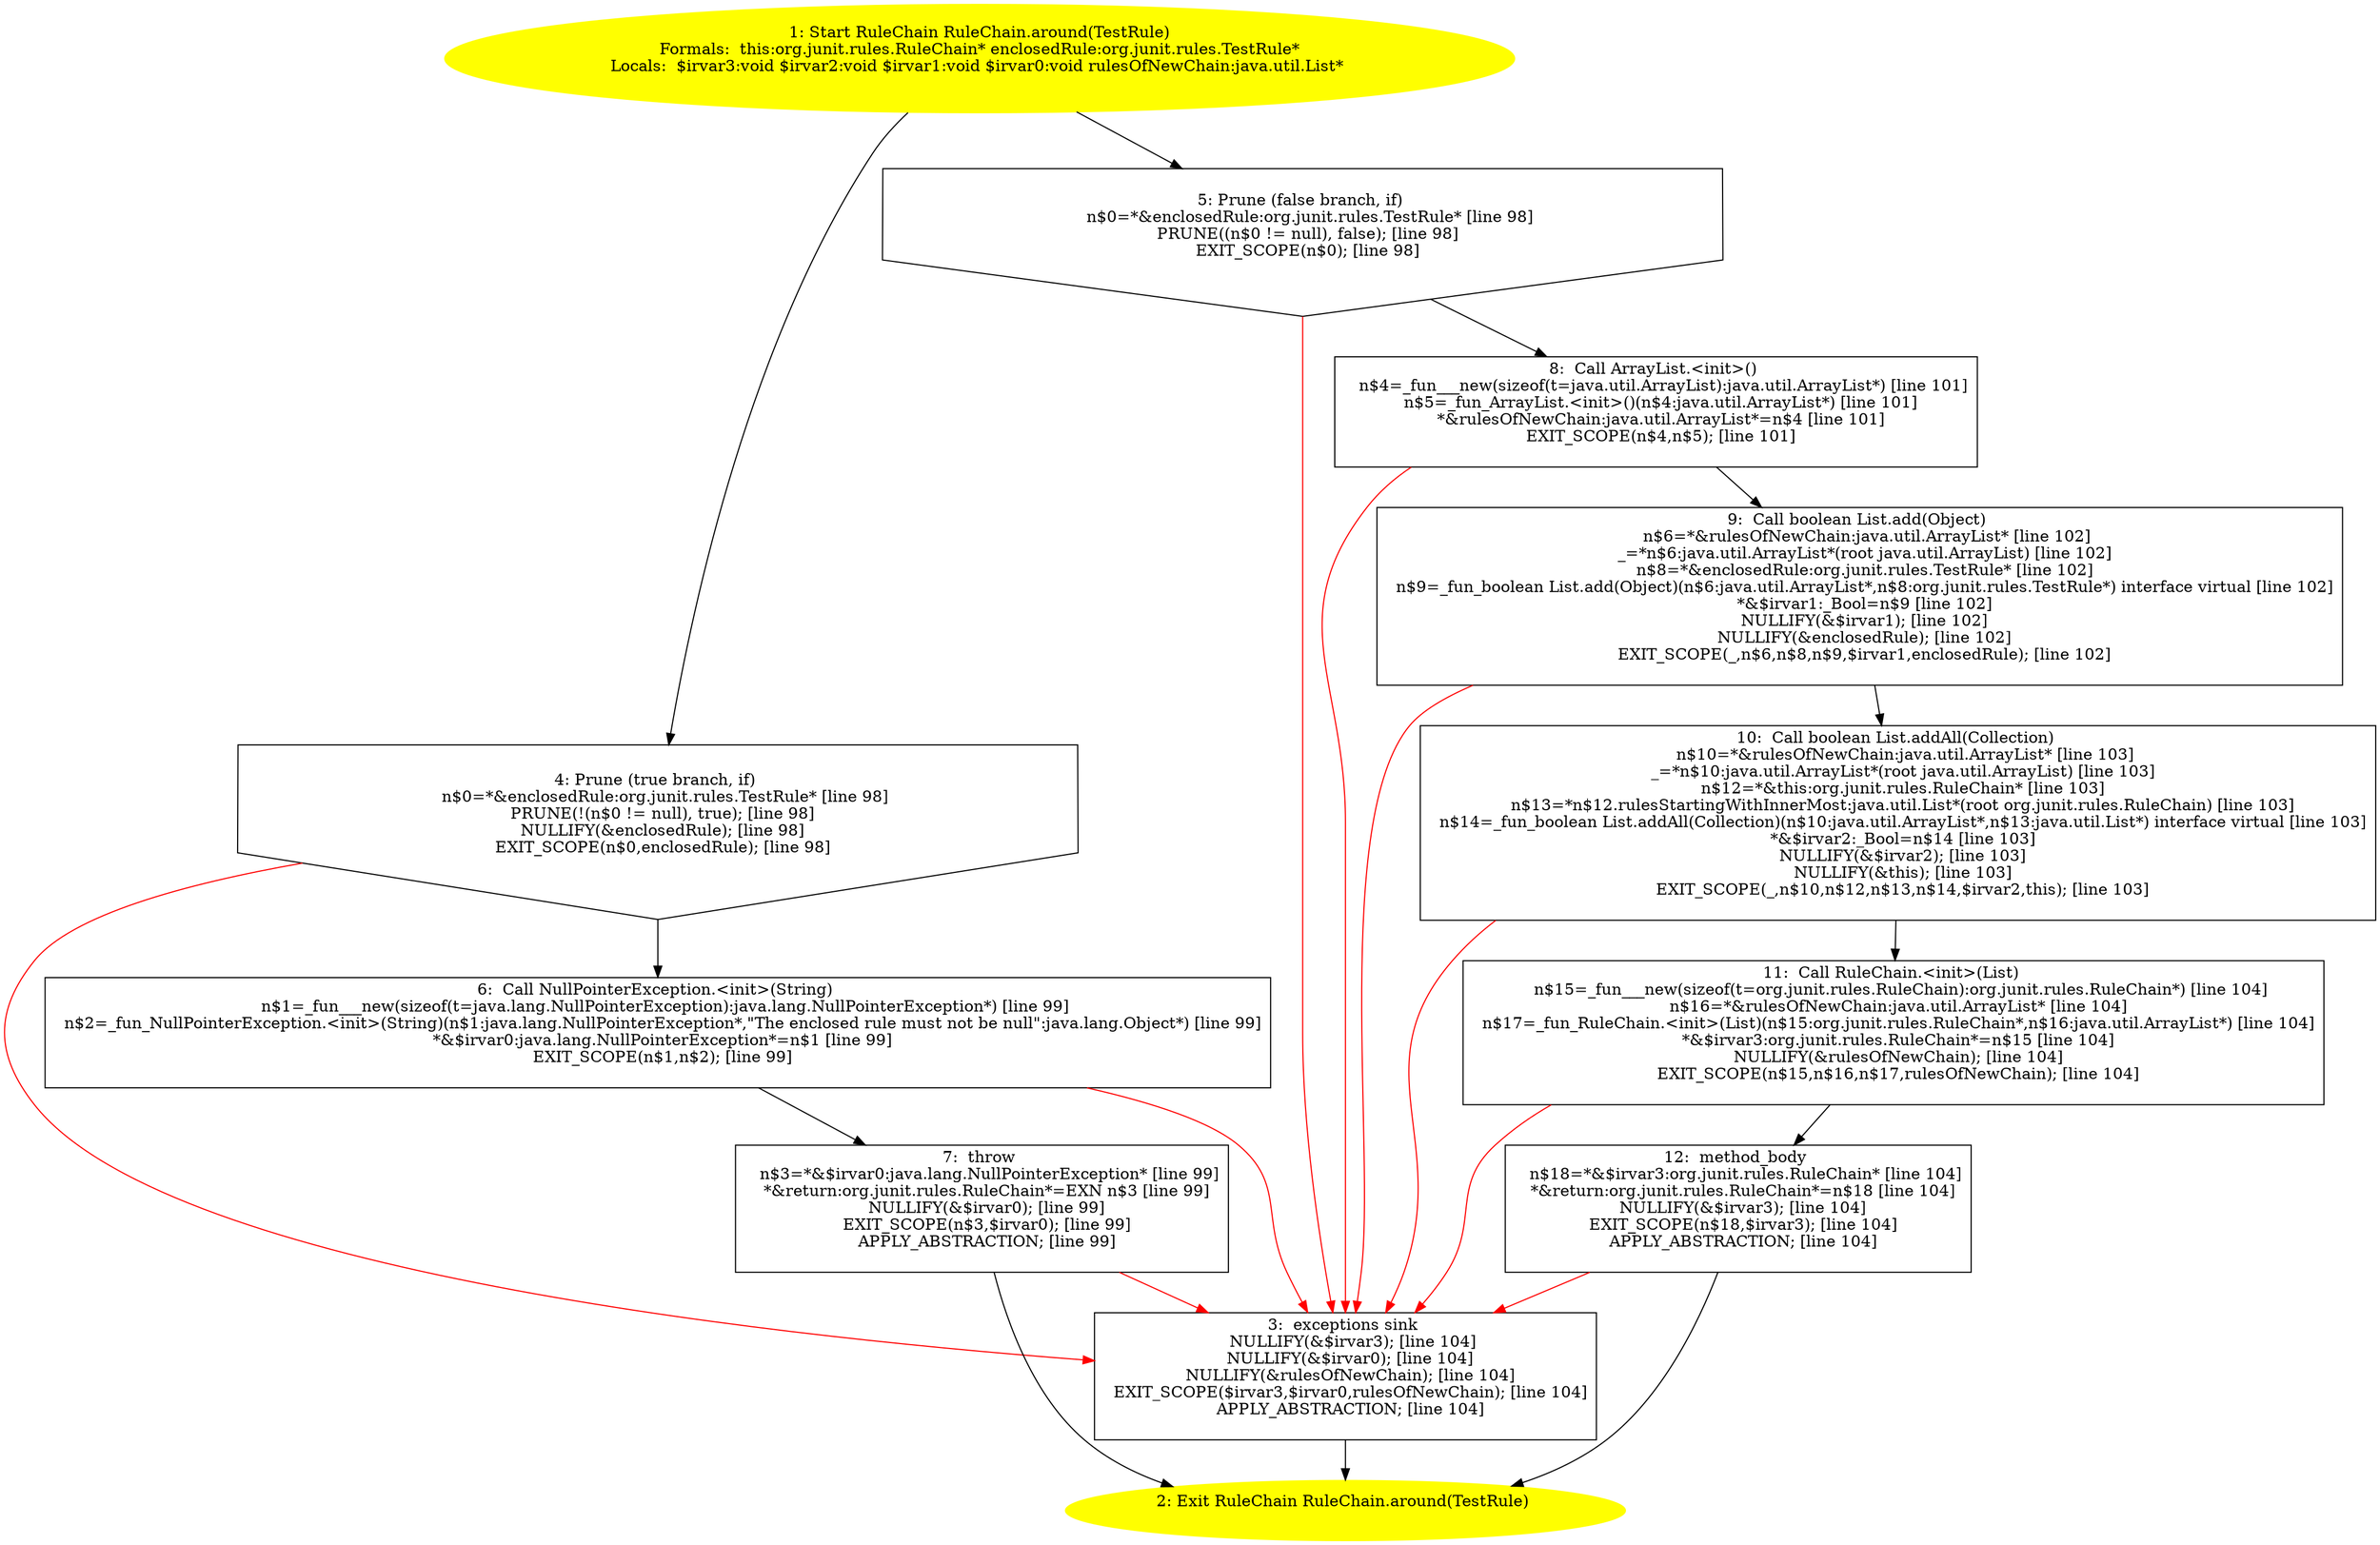 /* @generated */
digraph cfg {
"org.junit.rules.RuleChain.around(org.junit.rules.TestRule):org.junit.rules.RuleChain.2c091fc0424dbc03d4a7856dc974bc94_1" [label="1: Start RuleChain RuleChain.around(TestRule)\nFormals:  this:org.junit.rules.RuleChain* enclosedRule:org.junit.rules.TestRule*\nLocals:  $irvar3:void $irvar2:void $irvar1:void $irvar0:void rulesOfNewChain:java.util.List* \n  " color=yellow style=filled]
	

	 "org.junit.rules.RuleChain.around(org.junit.rules.TestRule):org.junit.rules.RuleChain.2c091fc0424dbc03d4a7856dc974bc94_1" -> "org.junit.rules.RuleChain.around(org.junit.rules.TestRule):org.junit.rules.RuleChain.2c091fc0424dbc03d4a7856dc974bc94_4" ;
	 "org.junit.rules.RuleChain.around(org.junit.rules.TestRule):org.junit.rules.RuleChain.2c091fc0424dbc03d4a7856dc974bc94_1" -> "org.junit.rules.RuleChain.around(org.junit.rules.TestRule):org.junit.rules.RuleChain.2c091fc0424dbc03d4a7856dc974bc94_5" ;
"org.junit.rules.RuleChain.around(org.junit.rules.TestRule):org.junit.rules.RuleChain.2c091fc0424dbc03d4a7856dc974bc94_2" [label="2: Exit RuleChain RuleChain.around(TestRule) \n  " color=yellow style=filled]
	

"org.junit.rules.RuleChain.around(org.junit.rules.TestRule):org.junit.rules.RuleChain.2c091fc0424dbc03d4a7856dc974bc94_3" [label="3:  exceptions sink \n   NULLIFY(&$irvar3); [line 104]\n  NULLIFY(&$irvar0); [line 104]\n  NULLIFY(&rulesOfNewChain); [line 104]\n  EXIT_SCOPE($irvar3,$irvar0,rulesOfNewChain); [line 104]\n  APPLY_ABSTRACTION; [line 104]\n " shape="box"]
	

	 "org.junit.rules.RuleChain.around(org.junit.rules.TestRule):org.junit.rules.RuleChain.2c091fc0424dbc03d4a7856dc974bc94_3" -> "org.junit.rules.RuleChain.around(org.junit.rules.TestRule):org.junit.rules.RuleChain.2c091fc0424dbc03d4a7856dc974bc94_2" ;
"org.junit.rules.RuleChain.around(org.junit.rules.TestRule):org.junit.rules.RuleChain.2c091fc0424dbc03d4a7856dc974bc94_4" [label="4: Prune (true branch, if) \n   n$0=*&enclosedRule:org.junit.rules.TestRule* [line 98]\n  PRUNE(!(n$0 != null), true); [line 98]\n  NULLIFY(&enclosedRule); [line 98]\n  EXIT_SCOPE(n$0,enclosedRule); [line 98]\n " shape="invhouse"]
	

	 "org.junit.rules.RuleChain.around(org.junit.rules.TestRule):org.junit.rules.RuleChain.2c091fc0424dbc03d4a7856dc974bc94_4" -> "org.junit.rules.RuleChain.around(org.junit.rules.TestRule):org.junit.rules.RuleChain.2c091fc0424dbc03d4a7856dc974bc94_6" ;
	 "org.junit.rules.RuleChain.around(org.junit.rules.TestRule):org.junit.rules.RuleChain.2c091fc0424dbc03d4a7856dc974bc94_4" -> "org.junit.rules.RuleChain.around(org.junit.rules.TestRule):org.junit.rules.RuleChain.2c091fc0424dbc03d4a7856dc974bc94_3" [color="red" ];
"org.junit.rules.RuleChain.around(org.junit.rules.TestRule):org.junit.rules.RuleChain.2c091fc0424dbc03d4a7856dc974bc94_5" [label="5: Prune (false branch, if) \n   n$0=*&enclosedRule:org.junit.rules.TestRule* [line 98]\n  PRUNE((n$0 != null), false); [line 98]\n  EXIT_SCOPE(n$0); [line 98]\n " shape="invhouse"]
	

	 "org.junit.rules.RuleChain.around(org.junit.rules.TestRule):org.junit.rules.RuleChain.2c091fc0424dbc03d4a7856dc974bc94_5" -> "org.junit.rules.RuleChain.around(org.junit.rules.TestRule):org.junit.rules.RuleChain.2c091fc0424dbc03d4a7856dc974bc94_8" ;
	 "org.junit.rules.RuleChain.around(org.junit.rules.TestRule):org.junit.rules.RuleChain.2c091fc0424dbc03d4a7856dc974bc94_5" -> "org.junit.rules.RuleChain.around(org.junit.rules.TestRule):org.junit.rules.RuleChain.2c091fc0424dbc03d4a7856dc974bc94_3" [color="red" ];
"org.junit.rules.RuleChain.around(org.junit.rules.TestRule):org.junit.rules.RuleChain.2c091fc0424dbc03d4a7856dc974bc94_6" [label="6:  Call NullPointerException.<init>(String) \n   n$1=_fun___new(sizeof(t=java.lang.NullPointerException):java.lang.NullPointerException*) [line 99]\n  n$2=_fun_NullPointerException.<init>(String)(n$1:java.lang.NullPointerException*,\"The enclosed rule must not be null\":java.lang.Object*) [line 99]\n  *&$irvar0:java.lang.NullPointerException*=n$1 [line 99]\n  EXIT_SCOPE(n$1,n$2); [line 99]\n " shape="box"]
	

	 "org.junit.rules.RuleChain.around(org.junit.rules.TestRule):org.junit.rules.RuleChain.2c091fc0424dbc03d4a7856dc974bc94_6" -> "org.junit.rules.RuleChain.around(org.junit.rules.TestRule):org.junit.rules.RuleChain.2c091fc0424dbc03d4a7856dc974bc94_7" ;
	 "org.junit.rules.RuleChain.around(org.junit.rules.TestRule):org.junit.rules.RuleChain.2c091fc0424dbc03d4a7856dc974bc94_6" -> "org.junit.rules.RuleChain.around(org.junit.rules.TestRule):org.junit.rules.RuleChain.2c091fc0424dbc03d4a7856dc974bc94_3" [color="red" ];
"org.junit.rules.RuleChain.around(org.junit.rules.TestRule):org.junit.rules.RuleChain.2c091fc0424dbc03d4a7856dc974bc94_7" [label="7:  throw \n   n$3=*&$irvar0:java.lang.NullPointerException* [line 99]\n  *&return:org.junit.rules.RuleChain*=EXN n$3 [line 99]\n  NULLIFY(&$irvar0); [line 99]\n  EXIT_SCOPE(n$3,$irvar0); [line 99]\n  APPLY_ABSTRACTION; [line 99]\n " shape="box"]
	

	 "org.junit.rules.RuleChain.around(org.junit.rules.TestRule):org.junit.rules.RuleChain.2c091fc0424dbc03d4a7856dc974bc94_7" -> "org.junit.rules.RuleChain.around(org.junit.rules.TestRule):org.junit.rules.RuleChain.2c091fc0424dbc03d4a7856dc974bc94_2" ;
	 "org.junit.rules.RuleChain.around(org.junit.rules.TestRule):org.junit.rules.RuleChain.2c091fc0424dbc03d4a7856dc974bc94_7" -> "org.junit.rules.RuleChain.around(org.junit.rules.TestRule):org.junit.rules.RuleChain.2c091fc0424dbc03d4a7856dc974bc94_3" [color="red" ];
"org.junit.rules.RuleChain.around(org.junit.rules.TestRule):org.junit.rules.RuleChain.2c091fc0424dbc03d4a7856dc974bc94_8" [label="8:  Call ArrayList.<init>() \n   n$4=_fun___new(sizeof(t=java.util.ArrayList):java.util.ArrayList*) [line 101]\n  n$5=_fun_ArrayList.<init>()(n$4:java.util.ArrayList*) [line 101]\n  *&rulesOfNewChain:java.util.ArrayList*=n$4 [line 101]\n  EXIT_SCOPE(n$4,n$5); [line 101]\n " shape="box"]
	

	 "org.junit.rules.RuleChain.around(org.junit.rules.TestRule):org.junit.rules.RuleChain.2c091fc0424dbc03d4a7856dc974bc94_8" -> "org.junit.rules.RuleChain.around(org.junit.rules.TestRule):org.junit.rules.RuleChain.2c091fc0424dbc03d4a7856dc974bc94_9" ;
	 "org.junit.rules.RuleChain.around(org.junit.rules.TestRule):org.junit.rules.RuleChain.2c091fc0424dbc03d4a7856dc974bc94_8" -> "org.junit.rules.RuleChain.around(org.junit.rules.TestRule):org.junit.rules.RuleChain.2c091fc0424dbc03d4a7856dc974bc94_3" [color="red" ];
"org.junit.rules.RuleChain.around(org.junit.rules.TestRule):org.junit.rules.RuleChain.2c091fc0424dbc03d4a7856dc974bc94_9" [label="9:  Call boolean List.add(Object) \n   n$6=*&rulesOfNewChain:java.util.ArrayList* [line 102]\n  _=*n$6:java.util.ArrayList*(root java.util.ArrayList) [line 102]\n  n$8=*&enclosedRule:org.junit.rules.TestRule* [line 102]\n  n$9=_fun_boolean List.add(Object)(n$6:java.util.ArrayList*,n$8:org.junit.rules.TestRule*) interface virtual [line 102]\n  *&$irvar1:_Bool=n$9 [line 102]\n  NULLIFY(&$irvar1); [line 102]\n  NULLIFY(&enclosedRule); [line 102]\n  EXIT_SCOPE(_,n$6,n$8,n$9,$irvar1,enclosedRule); [line 102]\n " shape="box"]
	

	 "org.junit.rules.RuleChain.around(org.junit.rules.TestRule):org.junit.rules.RuleChain.2c091fc0424dbc03d4a7856dc974bc94_9" -> "org.junit.rules.RuleChain.around(org.junit.rules.TestRule):org.junit.rules.RuleChain.2c091fc0424dbc03d4a7856dc974bc94_10" ;
	 "org.junit.rules.RuleChain.around(org.junit.rules.TestRule):org.junit.rules.RuleChain.2c091fc0424dbc03d4a7856dc974bc94_9" -> "org.junit.rules.RuleChain.around(org.junit.rules.TestRule):org.junit.rules.RuleChain.2c091fc0424dbc03d4a7856dc974bc94_3" [color="red" ];
"org.junit.rules.RuleChain.around(org.junit.rules.TestRule):org.junit.rules.RuleChain.2c091fc0424dbc03d4a7856dc974bc94_10" [label="10:  Call boolean List.addAll(Collection) \n   n$10=*&rulesOfNewChain:java.util.ArrayList* [line 103]\n  _=*n$10:java.util.ArrayList*(root java.util.ArrayList) [line 103]\n  n$12=*&this:org.junit.rules.RuleChain* [line 103]\n  n$13=*n$12.rulesStartingWithInnerMost:java.util.List*(root org.junit.rules.RuleChain) [line 103]\n  n$14=_fun_boolean List.addAll(Collection)(n$10:java.util.ArrayList*,n$13:java.util.List*) interface virtual [line 103]\n  *&$irvar2:_Bool=n$14 [line 103]\n  NULLIFY(&$irvar2); [line 103]\n  NULLIFY(&this); [line 103]\n  EXIT_SCOPE(_,n$10,n$12,n$13,n$14,$irvar2,this); [line 103]\n " shape="box"]
	

	 "org.junit.rules.RuleChain.around(org.junit.rules.TestRule):org.junit.rules.RuleChain.2c091fc0424dbc03d4a7856dc974bc94_10" -> "org.junit.rules.RuleChain.around(org.junit.rules.TestRule):org.junit.rules.RuleChain.2c091fc0424dbc03d4a7856dc974bc94_11" ;
	 "org.junit.rules.RuleChain.around(org.junit.rules.TestRule):org.junit.rules.RuleChain.2c091fc0424dbc03d4a7856dc974bc94_10" -> "org.junit.rules.RuleChain.around(org.junit.rules.TestRule):org.junit.rules.RuleChain.2c091fc0424dbc03d4a7856dc974bc94_3" [color="red" ];
"org.junit.rules.RuleChain.around(org.junit.rules.TestRule):org.junit.rules.RuleChain.2c091fc0424dbc03d4a7856dc974bc94_11" [label="11:  Call RuleChain.<init>(List) \n   n$15=_fun___new(sizeof(t=org.junit.rules.RuleChain):org.junit.rules.RuleChain*) [line 104]\n  n$16=*&rulesOfNewChain:java.util.ArrayList* [line 104]\n  n$17=_fun_RuleChain.<init>(List)(n$15:org.junit.rules.RuleChain*,n$16:java.util.ArrayList*) [line 104]\n  *&$irvar3:org.junit.rules.RuleChain*=n$15 [line 104]\n  NULLIFY(&rulesOfNewChain); [line 104]\n  EXIT_SCOPE(n$15,n$16,n$17,rulesOfNewChain); [line 104]\n " shape="box"]
	

	 "org.junit.rules.RuleChain.around(org.junit.rules.TestRule):org.junit.rules.RuleChain.2c091fc0424dbc03d4a7856dc974bc94_11" -> "org.junit.rules.RuleChain.around(org.junit.rules.TestRule):org.junit.rules.RuleChain.2c091fc0424dbc03d4a7856dc974bc94_12" ;
	 "org.junit.rules.RuleChain.around(org.junit.rules.TestRule):org.junit.rules.RuleChain.2c091fc0424dbc03d4a7856dc974bc94_11" -> "org.junit.rules.RuleChain.around(org.junit.rules.TestRule):org.junit.rules.RuleChain.2c091fc0424dbc03d4a7856dc974bc94_3" [color="red" ];
"org.junit.rules.RuleChain.around(org.junit.rules.TestRule):org.junit.rules.RuleChain.2c091fc0424dbc03d4a7856dc974bc94_12" [label="12:  method_body \n   n$18=*&$irvar3:org.junit.rules.RuleChain* [line 104]\n  *&return:org.junit.rules.RuleChain*=n$18 [line 104]\n  NULLIFY(&$irvar3); [line 104]\n  EXIT_SCOPE(n$18,$irvar3); [line 104]\n  APPLY_ABSTRACTION; [line 104]\n " shape="box"]
	

	 "org.junit.rules.RuleChain.around(org.junit.rules.TestRule):org.junit.rules.RuleChain.2c091fc0424dbc03d4a7856dc974bc94_12" -> "org.junit.rules.RuleChain.around(org.junit.rules.TestRule):org.junit.rules.RuleChain.2c091fc0424dbc03d4a7856dc974bc94_2" ;
	 "org.junit.rules.RuleChain.around(org.junit.rules.TestRule):org.junit.rules.RuleChain.2c091fc0424dbc03d4a7856dc974bc94_12" -> "org.junit.rules.RuleChain.around(org.junit.rules.TestRule):org.junit.rules.RuleChain.2c091fc0424dbc03d4a7856dc974bc94_3" [color="red" ];
}

